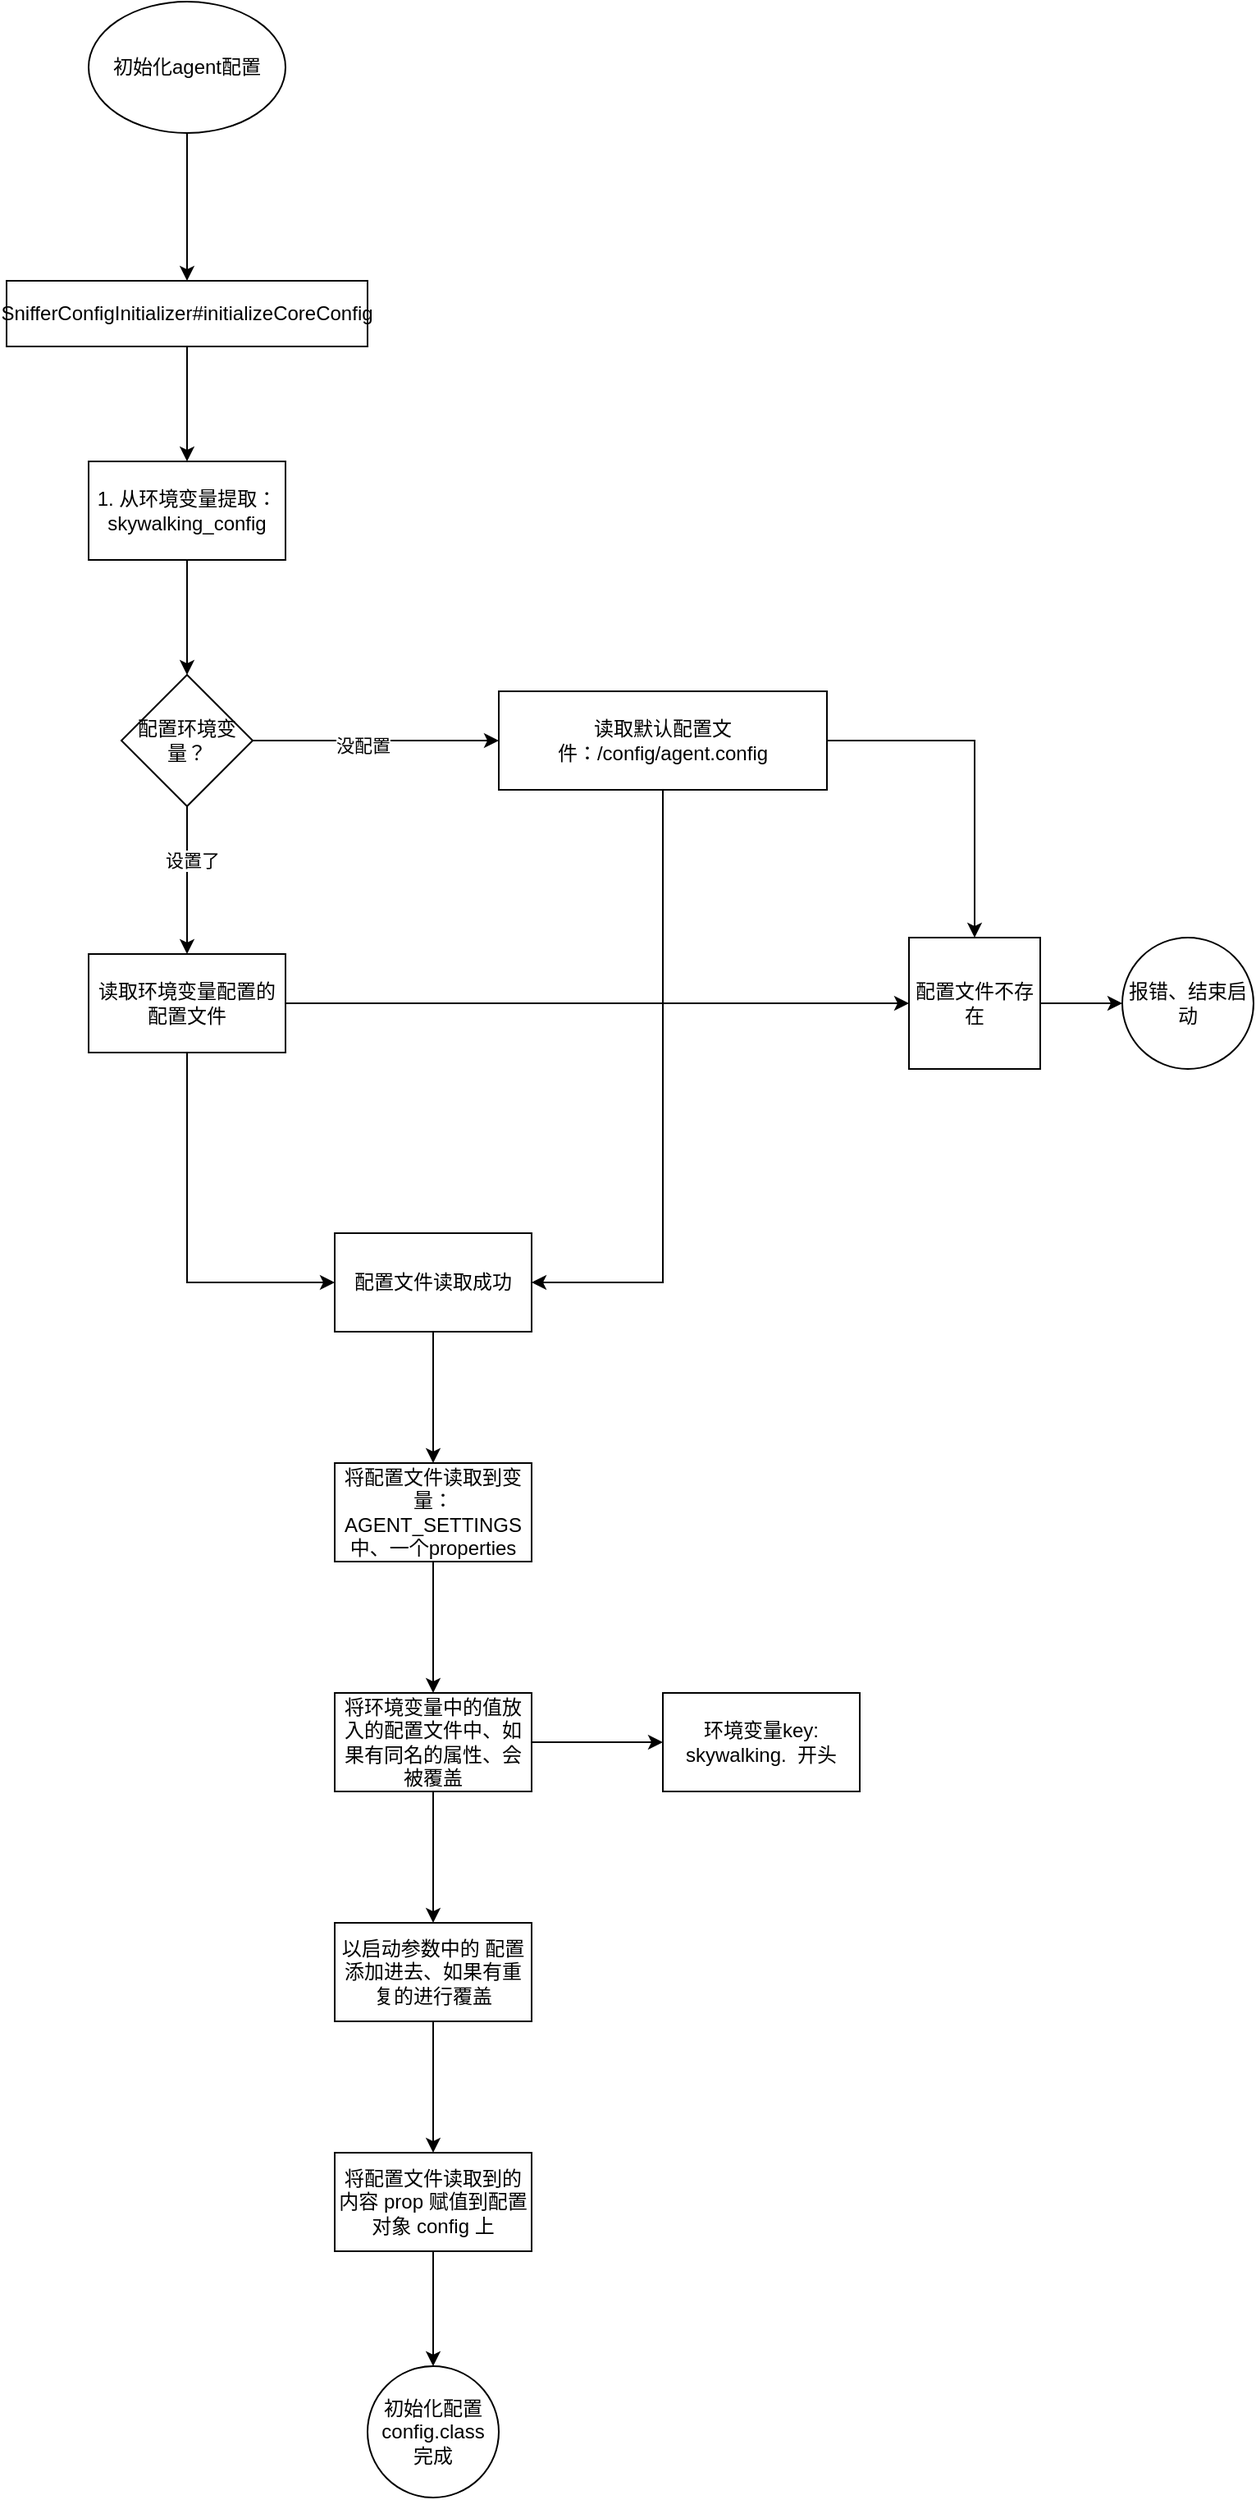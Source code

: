 <mxfile version="24.6.1" type="device">
  <diagram name="第 1 页" id="GqfJgFzbki4jLJJ_5YvJ">
    <mxGraphModel dx="1036" dy="614" grid="1" gridSize="10" guides="1" tooltips="1" connect="1" arrows="1" fold="1" page="1" pageScale="1" pageWidth="827" pageHeight="1169" math="0" shadow="0">
      <root>
        <mxCell id="0" />
        <mxCell id="1" parent="0" />
        <mxCell id="wW_zlxKJsFNERpX6SJG5-3" value="" style="edgeStyle=orthogonalEdgeStyle;rounded=0;orthogonalLoop=1;jettySize=auto;html=1;" edge="1" parent="1" source="wW_zlxKJsFNERpX6SJG5-1" target="wW_zlxKJsFNERpX6SJG5-2">
          <mxGeometry relative="1" as="geometry" />
        </mxCell>
        <mxCell id="wW_zlxKJsFNERpX6SJG5-1" value="初始化agent配置" style="ellipse;whiteSpace=wrap;html=1;" vertex="1" parent="1">
          <mxGeometry x="320" y="100" width="120" height="80" as="geometry" />
        </mxCell>
        <mxCell id="wW_zlxKJsFNERpX6SJG5-5" value="" style="edgeStyle=orthogonalEdgeStyle;rounded=0;orthogonalLoop=1;jettySize=auto;html=1;" edge="1" parent="1" source="wW_zlxKJsFNERpX6SJG5-2" target="wW_zlxKJsFNERpX6SJG5-4">
          <mxGeometry relative="1" as="geometry" />
        </mxCell>
        <mxCell id="wW_zlxKJsFNERpX6SJG5-2" value="SnifferConfigInitializer#initializeCoreConfig" style="whiteSpace=wrap;html=1;" vertex="1" parent="1">
          <mxGeometry x="270" y="270" width="220" height="40" as="geometry" />
        </mxCell>
        <mxCell id="wW_zlxKJsFNERpX6SJG5-7" value="" style="edgeStyle=orthogonalEdgeStyle;rounded=0;orthogonalLoop=1;jettySize=auto;html=1;" edge="1" parent="1" source="wW_zlxKJsFNERpX6SJG5-4" target="wW_zlxKJsFNERpX6SJG5-6">
          <mxGeometry relative="1" as="geometry" />
        </mxCell>
        <mxCell id="wW_zlxKJsFNERpX6SJG5-4" value="1. 从环境变量提取：skywalking_config" style="whiteSpace=wrap;html=1;" vertex="1" parent="1">
          <mxGeometry x="320" y="380" width="120" height="60" as="geometry" />
        </mxCell>
        <mxCell id="wW_zlxKJsFNERpX6SJG5-9" value="" style="edgeStyle=orthogonalEdgeStyle;rounded=0;orthogonalLoop=1;jettySize=auto;html=1;" edge="1" parent="1" source="wW_zlxKJsFNERpX6SJG5-6" target="wW_zlxKJsFNERpX6SJG5-8">
          <mxGeometry relative="1" as="geometry" />
        </mxCell>
        <mxCell id="wW_zlxKJsFNERpX6SJG5-10" value="设置了" style="edgeLabel;html=1;align=center;verticalAlign=middle;resizable=0;points=[];" vertex="1" connectable="0" parent="wW_zlxKJsFNERpX6SJG5-9">
          <mxGeometry x="-0.276" y="3" relative="1" as="geometry">
            <mxPoint as="offset" />
          </mxGeometry>
        </mxCell>
        <mxCell id="wW_zlxKJsFNERpX6SJG5-12" value="" style="edgeStyle=orthogonalEdgeStyle;rounded=0;orthogonalLoop=1;jettySize=auto;html=1;" edge="1" parent="1" source="wW_zlxKJsFNERpX6SJG5-6" target="wW_zlxKJsFNERpX6SJG5-11">
          <mxGeometry relative="1" as="geometry" />
        </mxCell>
        <mxCell id="wW_zlxKJsFNERpX6SJG5-13" value="没配置" style="edgeLabel;html=1;align=center;verticalAlign=middle;resizable=0;points=[];" vertex="1" connectable="0" parent="wW_zlxKJsFNERpX6SJG5-12">
          <mxGeometry x="-0.104" y="-3" relative="1" as="geometry">
            <mxPoint as="offset" />
          </mxGeometry>
        </mxCell>
        <mxCell id="wW_zlxKJsFNERpX6SJG5-6" value="配置环境变量？" style="rhombus;whiteSpace=wrap;html=1;" vertex="1" parent="1">
          <mxGeometry x="340" y="510" width="80" height="80" as="geometry" />
        </mxCell>
        <mxCell id="wW_zlxKJsFNERpX6SJG5-16" style="edgeStyle=orthogonalEdgeStyle;rounded=0;orthogonalLoop=1;jettySize=auto;html=1;entryX=0;entryY=0.5;entryDx=0;entryDy=0;" edge="1" parent="1" source="wW_zlxKJsFNERpX6SJG5-8" target="wW_zlxKJsFNERpX6SJG5-14">
          <mxGeometry relative="1" as="geometry" />
        </mxCell>
        <mxCell id="wW_zlxKJsFNERpX6SJG5-8" value="读取环境变量配置的配置文件" style="whiteSpace=wrap;html=1;" vertex="1" parent="1">
          <mxGeometry x="320" y="680" width="120" height="60" as="geometry" />
        </mxCell>
        <mxCell id="wW_zlxKJsFNERpX6SJG5-15" style="edgeStyle=orthogonalEdgeStyle;rounded=0;orthogonalLoop=1;jettySize=auto;html=1;entryX=0.5;entryY=0;entryDx=0;entryDy=0;" edge="1" parent="1" source="wW_zlxKJsFNERpX6SJG5-11" target="wW_zlxKJsFNERpX6SJG5-14">
          <mxGeometry relative="1" as="geometry" />
        </mxCell>
        <mxCell id="wW_zlxKJsFNERpX6SJG5-21" style="edgeStyle=orthogonalEdgeStyle;rounded=0;orthogonalLoop=1;jettySize=auto;html=1;entryX=1;entryY=0.5;entryDx=0;entryDy=0;exitX=0.5;exitY=1;exitDx=0;exitDy=0;" edge="1" parent="1" source="wW_zlxKJsFNERpX6SJG5-11" target="wW_zlxKJsFNERpX6SJG5-19">
          <mxGeometry relative="1" as="geometry" />
        </mxCell>
        <mxCell id="wW_zlxKJsFNERpX6SJG5-11" value="读取默认配置文件：/config/agent.config" style="whiteSpace=wrap;html=1;" vertex="1" parent="1">
          <mxGeometry x="570" y="520" width="200" height="60" as="geometry" />
        </mxCell>
        <mxCell id="wW_zlxKJsFNERpX6SJG5-18" value="" style="edgeStyle=orthogonalEdgeStyle;rounded=0;orthogonalLoop=1;jettySize=auto;html=1;" edge="1" parent="1" source="wW_zlxKJsFNERpX6SJG5-14" target="wW_zlxKJsFNERpX6SJG5-17">
          <mxGeometry relative="1" as="geometry" />
        </mxCell>
        <mxCell id="wW_zlxKJsFNERpX6SJG5-14" value="配置文件不存在" style="whiteSpace=wrap;html=1;aspect=fixed;" vertex="1" parent="1">
          <mxGeometry x="820" y="670" width="80" height="80" as="geometry" />
        </mxCell>
        <mxCell id="wW_zlxKJsFNERpX6SJG5-17" value="报错、结束启动" style="ellipse;whiteSpace=wrap;html=1;" vertex="1" parent="1">
          <mxGeometry x="950" y="670" width="80" height="80" as="geometry" />
        </mxCell>
        <mxCell id="wW_zlxKJsFNERpX6SJG5-23" value="" style="edgeStyle=orthogonalEdgeStyle;rounded=0;orthogonalLoop=1;jettySize=auto;html=1;" edge="1" parent="1" source="wW_zlxKJsFNERpX6SJG5-19" target="wW_zlxKJsFNERpX6SJG5-22">
          <mxGeometry relative="1" as="geometry" />
        </mxCell>
        <mxCell id="wW_zlxKJsFNERpX6SJG5-19" value="配置文件读取成功" style="rounded=0;whiteSpace=wrap;html=1;" vertex="1" parent="1">
          <mxGeometry x="470" y="850" width="120" height="60" as="geometry" />
        </mxCell>
        <mxCell id="wW_zlxKJsFNERpX6SJG5-20" style="edgeStyle=orthogonalEdgeStyle;rounded=0;orthogonalLoop=1;jettySize=auto;html=1;exitX=0.5;exitY=1;exitDx=0;exitDy=0;entryX=0;entryY=0.5;entryDx=0;entryDy=0;" edge="1" parent="1" source="wW_zlxKJsFNERpX6SJG5-8" target="wW_zlxKJsFNERpX6SJG5-19">
          <mxGeometry relative="1" as="geometry">
            <mxPoint x="390" y="880" as="targetPoint" />
          </mxGeometry>
        </mxCell>
        <mxCell id="wW_zlxKJsFNERpX6SJG5-25" value="" style="edgeStyle=orthogonalEdgeStyle;rounded=0;orthogonalLoop=1;jettySize=auto;html=1;" edge="1" parent="1" source="wW_zlxKJsFNERpX6SJG5-22" target="wW_zlxKJsFNERpX6SJG5-24">
          <mxGeometry relative="1" as="geometry" />
        </mxCell>
        <mxCell id="wW_zlxKJsFNERpX6SJG5-22" value="将配置文件读取到变量：AGENT_SETTINGS 中、一个properties" style="whiteSpace=wrap;html=1;rounded=0;" vertex="1" parent="1">
          <mxGeometry x="470" y="990" width="120" height="60" as="geometry" />
        </mxCell>
        <mxCell id="wW_zlxKJsFNERpX6SJG5-27" value="" style="edgeStyle=orthogonalEdgeStyle;rounded=0;orthogonalLoop=1;jettySize=auto;html=1;" edge="1" parent="1" source="wW_zlxKJsFNERpX6SJG5-24" target="wW_zlxKJsFNERpX6SJG5-26">
          <mxGeometry relative="1" as="geometry" />
        </mxCell>
        <mxCell id="wW_zlxKJsFNERpX6SJG5-29" value="" style="edgeStyle=orthogonalEdgeStyle;rounded=0;orthogonalLoop=1;jettySize=auto;html=1;" edge="1" parent="1" source="wW_zlxKJsFNERpX6SJG5-24" target="wW_zlxKJsFNERpX6SJG5-28">
          <mxGeometry relative="1" as="geometry" />
        </mxCell>
        <mxCell id="wW_zlxKJsFNERpX6SJG5-24" value="将环境变量中的值放入的配置文件中、如果有同名的属性、会被覆盖" style="whiteSpace=wrap;html=1;rounded=0;" vertex="1" parent="1">
          <mxGeometry x="470" y="1130" width="120" height="60" as="geometry" />
        </mxCell>
        <mxCell id="wW_zlxKJsFNERpX6SJG5-26" value="环境变量key: skywalking.&amp;nbsp; 开头" style="whiteSpace=wrap;html=1;rounded=0;" vertex="1" parent="1">
          <mxGeometry x="670" y="1130" width="120" height="60" as="geometry" />
        </mxCell>
        <mxCell id="wW_zlxKJsFNERpX6SJG5-31" value="" style="edgeStyle=orthogonalEdgeStyle;rounded=0;orthogonalLoop=1;jettySize=auto;html=1;" edge="1" parent="1" source="wW_zlxKJsFNERpX6SJG5-28" target="wW_zlxKJsFNERpX6SJG5-30">
          <mxGeometry relative="1" as="geometry" />
        </mxCell>
        <mxCell id="wW_zlxKJsFNERpX6SJG5-28" value="以启动参数中的 配置添加进去、如果有重复的进行覆盖" style="whiteSpace=wrap;html=1;rounded=0;" vertex="1" parent="1">
          <mxGeometry x="470" y="1270" width="120" height="60" as="geometry" />
        </mxCell>
        <mxCell id="wW_zlxKJsFNERpX6SJG5-33" value="" style="edgeStyle=orthogonalEdgeStyle;rounded=0;orthogonalLoop=1;jettySize=auto;html=1;" edge="1" parent="1" source="wW_zlxKJsFNERpX6SJG5-30" target="wW_zlxKJsFNERpX6SJG5-32">
          <mxGeometry relative="1" as="geometry" />
        </mxCell>
        <mxCell id="wW_zlxKJsFNERpX6SJG5-30" value="将配置文件读取到的 内容 prop 赋值到配置对象 config 上" style="whiteSpace=wrap;html=1;rounded=0;" vertex="1" parent="1">
          <mxGeometry x="470" y="1410" width="120" height="60" as="geometry" />
        </mxCell>
        <mxCell id="wW_zlxKJsFNERpX6SJG5-32" value="初始化配置 config.class 完成" style="ellipse;whiteSpace=wrap;html=1;rounded=0;" vertex="1" parent="1">
          <mxGeometry x="490" y="1540" width="80" height="80" as="geometry" />
        </mxCell>
      </root>
    </mxGraphModel>
  </diagram>
</mxfile>
